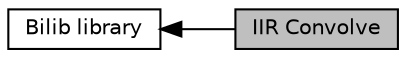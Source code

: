 digraph "IIR Convolve"
{
  edge [fontname="Helvetica",fontsize="10",labelfontname="Helvetica",labelfontsize="10"];
  node [fontname="Helvetica",fontsize="10",shape=record];
  rankdir=LR;
  Node0 [label="IIR Convolve",height=0.2,width=0.4,color="black", fillcolor="grey75", style="filled", fontcolor="black"];
  Node1 [label="Bilib library",height=0.2,width=0.4,color="black", fillcolor="white", style="filled",URL="$group__BilibLibrary.html"];
  Node1->Node0 [shape=plaintext, dir="back", style="solid"];
}
